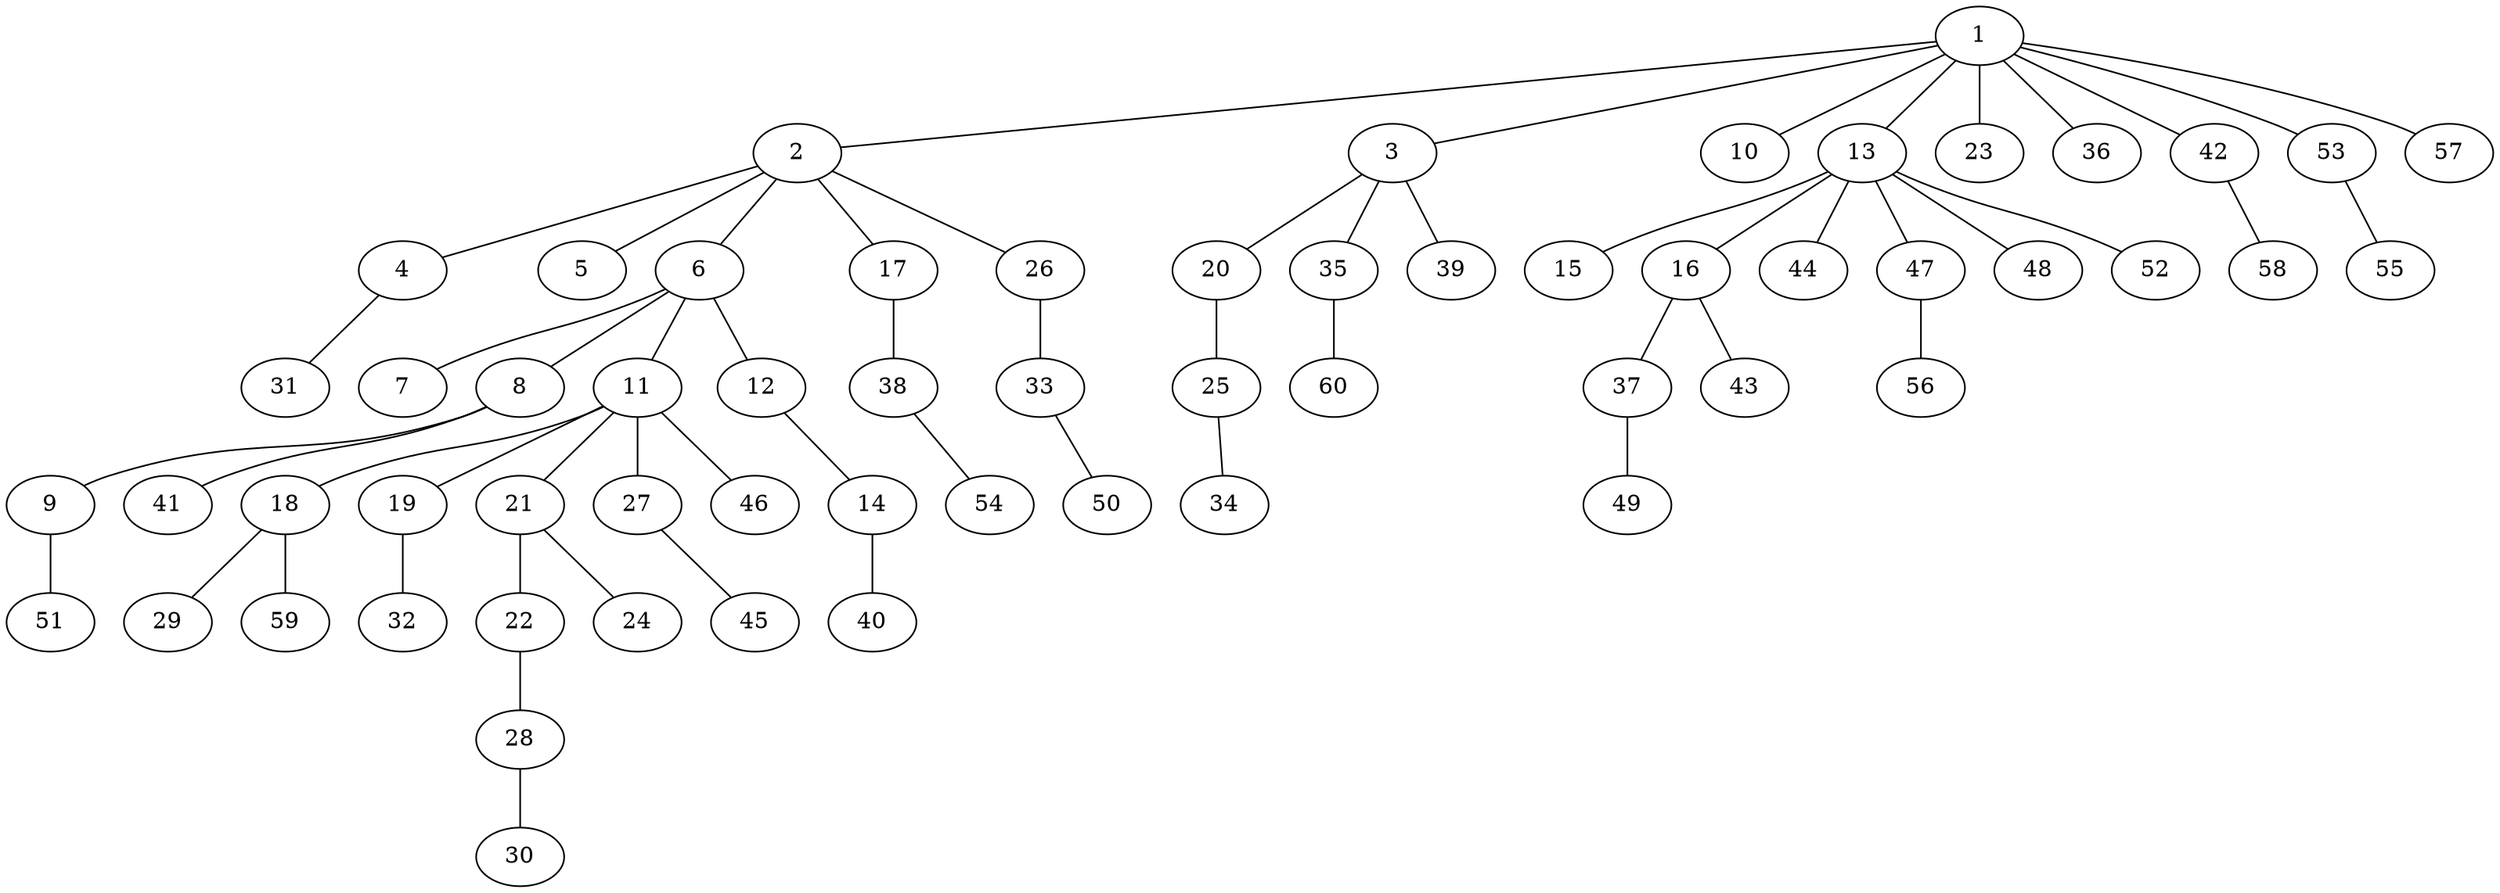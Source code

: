 graph graphname {1--2
1--3
1--10
1--13
1--23
1--36
1--42
1--53
1--57
2--4
2--5
2--6
2--17
2--26
3--20
3--35
3--39
4--31
6--7
6--8
6--11
6--12
8--9
8--41
9--51
11--18
11--19
11--21
11--27
11--46
12--14
13--15
13--16
13--44
13--47
13--48
13--52
14--40
16--37
16--43
17--38
18--29
18--59
19--32
20--25
21--22
21--24
22--28
25--34
26--33
27--45
28--30
33--50
35--60
37--49
38--54
42--58
47--56
53--55
}